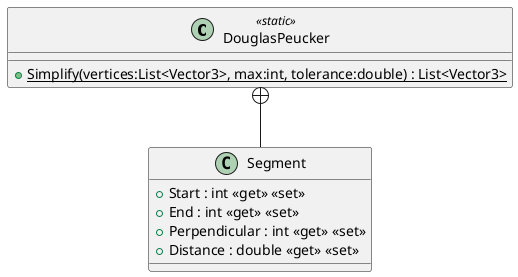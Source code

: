 @startuml
class DouglasPeucker <<static>> {
    + {static} Simplify(vertices:List<Vector3>, max:int, tolerance:double) : List<Vector3>
}
class Segment {
    + Start : int <<get>> <<set>>
    + End : int <<get>> <<set>>
    + Perpendicular : int <<get>> <<set>>
    + Distance : double <<get>> <<set>>
}
DouglasPeucker +-- Segment
@enduml
